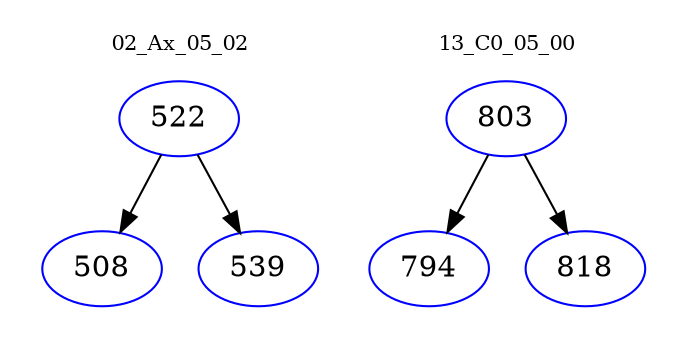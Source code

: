 digraph{
subgraph cluster_0 {
color = white
label = "02_Ax_05_02";
fontsize=10;
T0_522 [label="522", color="blue"]
T0_522 -> T0_508 [color="black"]
T0_508 [label="508", color="blue"]
T0_522 -> T0_539 [color="black"]
T0_539 [label="539", color="blue"]
}
subgraph cluster_1 {
color = white
label = "13_C0_05_00";
fontsize=10;
T1_803 [label="803", color="blue"]
T1_803 -> T1_794 [color="black"]
T1_794 [label="794", color="blue"]
T1_803 -> T1_818 [color="black"]
T1_818 [label="818", color="blue"]
}
}
